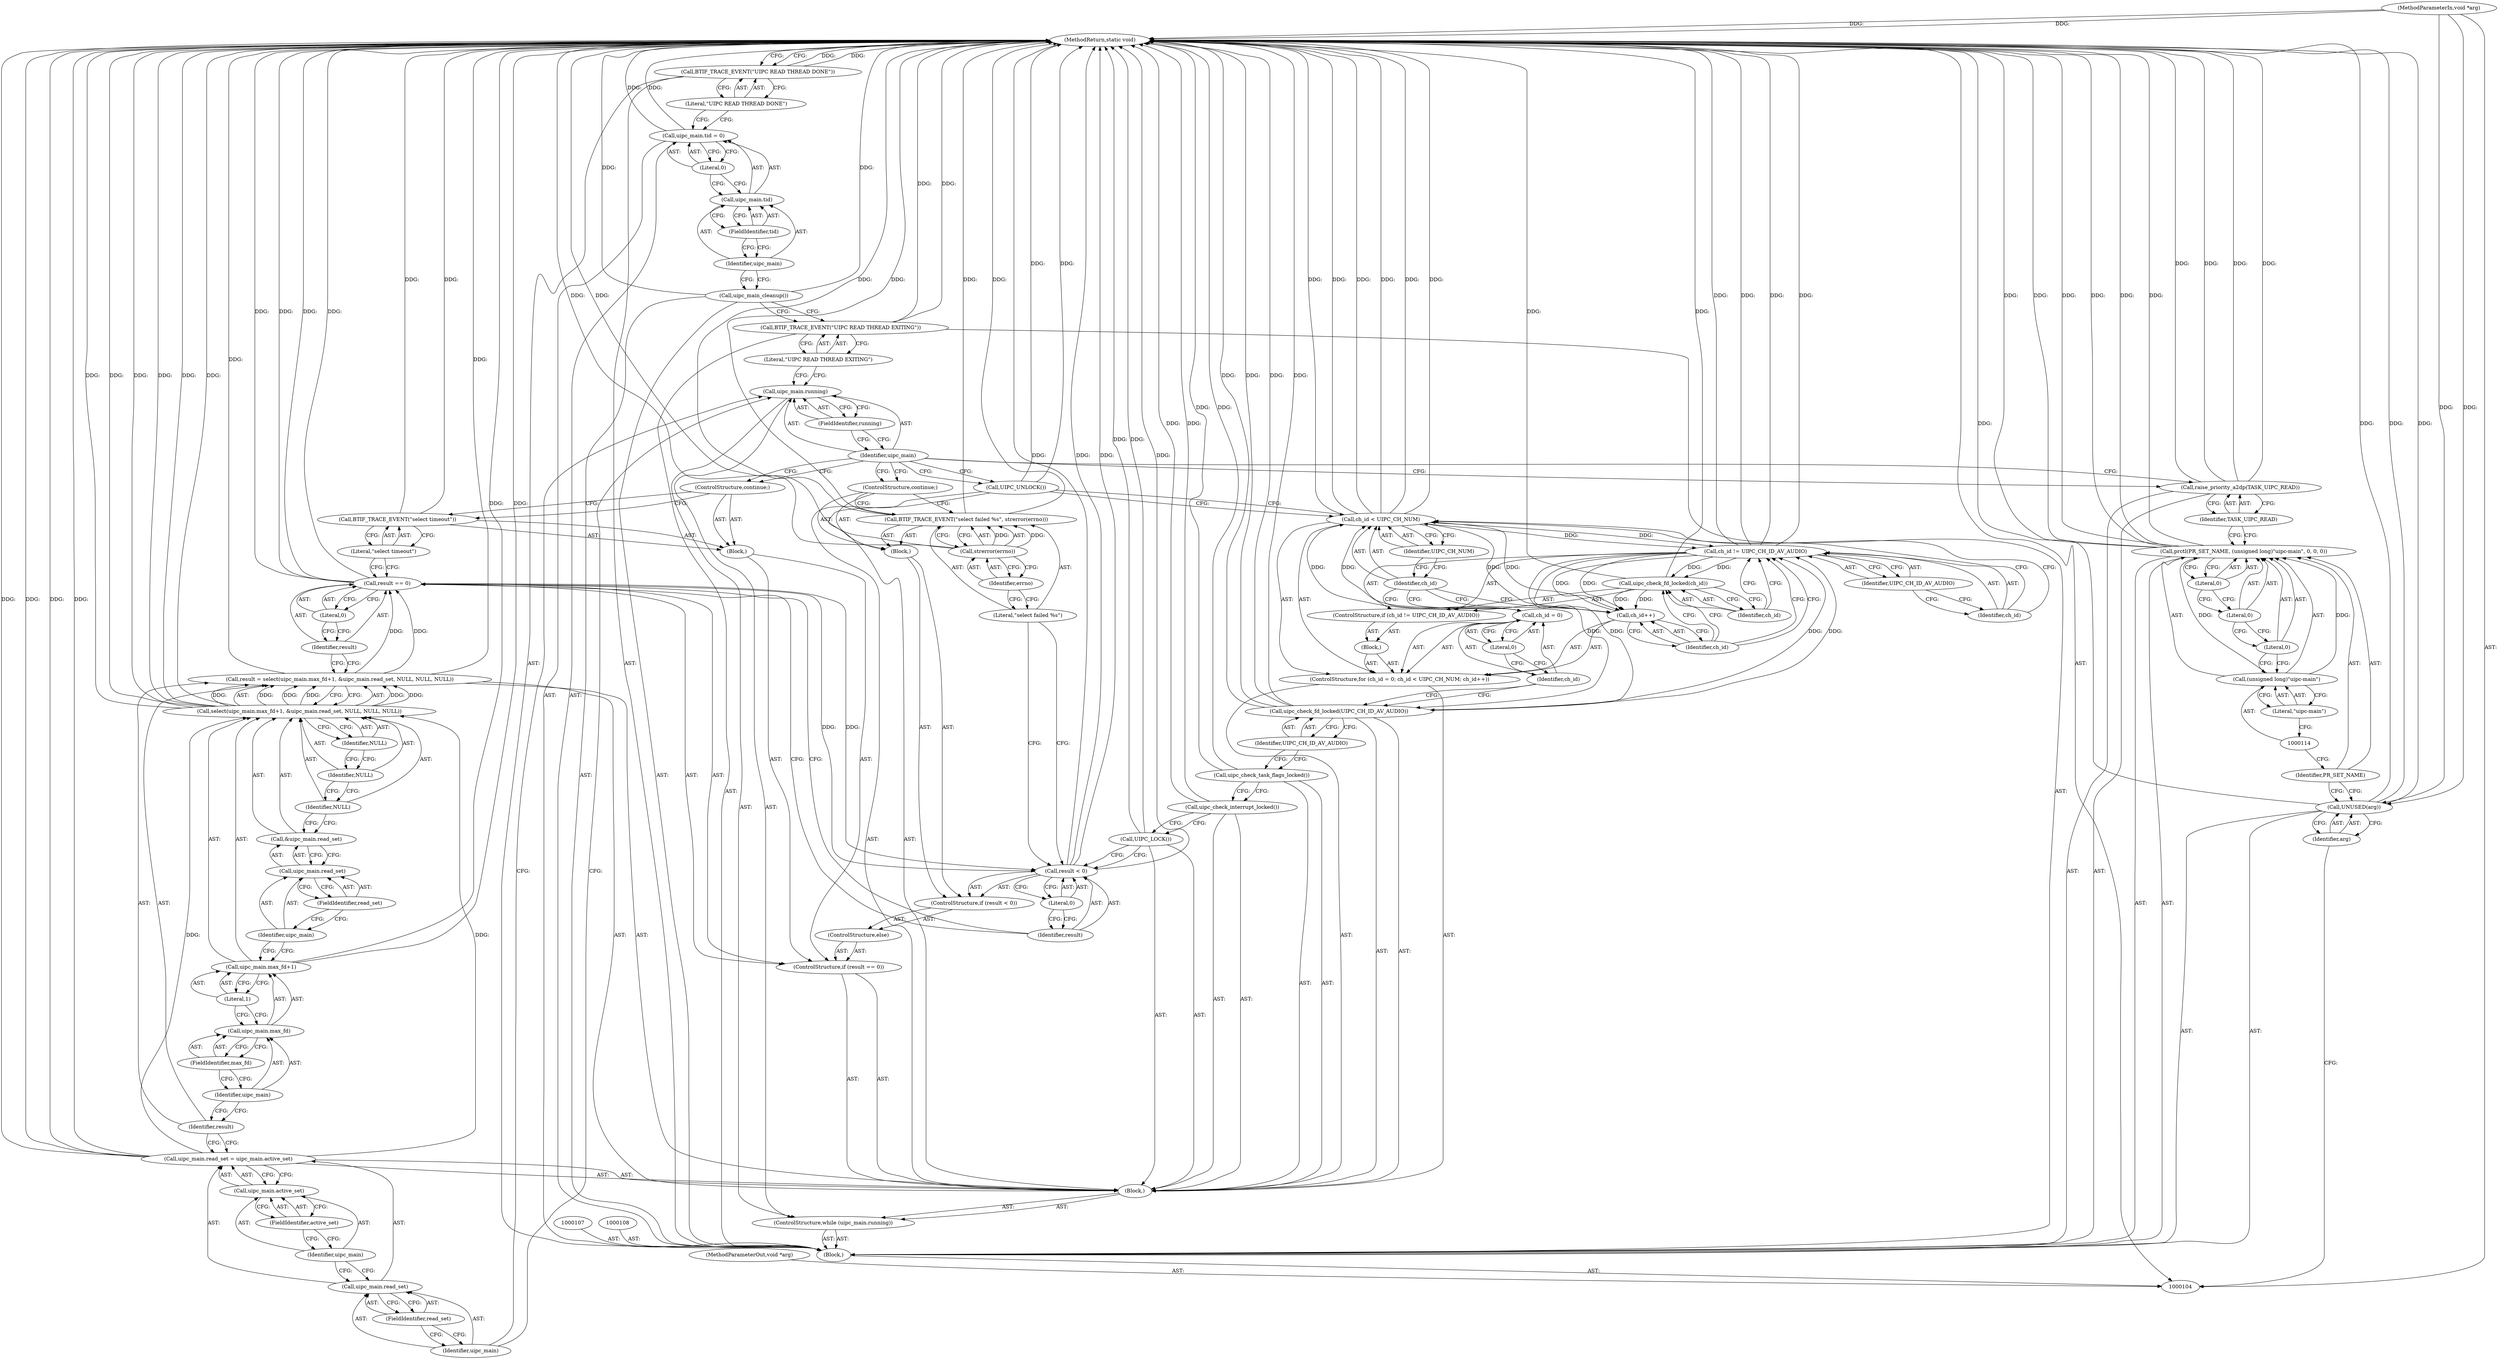 digraph "1_Android_472271b153c5dc53c28beac55480a8d8434b2d5c_75" {
"1000199" [label="(MethodReturn,static void)"];
"1000105" [label="(MethodParameterIn,void *arg)"];
"1000301" [label="(MethodParameterOut,void *arg)"];
"1000121" [label="(ControlStructure,while (uipc_main.running))"];
"1000124" [label="(FieldIdentifier,running)"];
"1000122" [label="(Call,uipc_main.running)"];
"1000123" [label="(Identifier,uipc_main)"];
"1000125" [label="(Block,)"];
"1000129" [label="(FieldIdentifier,read_set)"];
"1000130" [label="(Call,uipc_main.active_set)"];
"1000131" [label="(Identifier,uipc_main)"];
"1000132" [label="(FieldIdentifier,active_set)"];
"1000126" [label="(Call,uipc_main.read_set = uipc_main.active_set)"];
"1000127" [label="(Call,uipc_main.read_set)"];
"1000128" [label="(Identifier,uipc_main)"];
"1000135" [label="(Call,select(uipc_main.max_fd+1, &uipc_main.read_set, NULL, NULL, NULL))"];
"1000136" [label="(Call,uipc_main.max_fd+1)"];
"1000137" [label="(Call,uipc_main.max_fd)"];
"1000138" [label="(Identifier,uipc_main)"];
"1000139" [label="(FieldIdentifier,max_fd)"];
"1000140" [label="(Literal,1)"];
"1000141" [label="(Call,&uipc_main.read_set)"];
"1000142" [label="(Call,uipc_main.read_set)"];
"1000143" [label="(Identifier,uipc_main)"];
"1000144" [label="(FieldIdentifier,read_set)"];
"1000145" [label="(Identifier,NULL)"];
"1000146" [label="(Identifier,NULL)"];
"1000147" [label="(Identifier,NULL)"];
"1000133" [label="(Call,result = select(uipc_main.max_fd+1, &uipc_main.read_set, NULL, NULL, NULL))"];
"1000134" [label="(Identifier,result)"];
"1000149" [label="(Call,result == 0)"];
"1000150" [label="(Identifier,result)"];
"1000151" [label="(Literal,0)"];
"1000148" [label="(ControlStructure,if (result == 0))"];
"1000152" [label="(Block,)"];
"1000106" [label="(Block,)"];
"1000153" [label="(Call,BTIF_TRACE_EVENT(\"select timeout\"))"];
"1000154" [label="(Literal,\"select timeout\")"];
"1000155" [label="(ControlStructure,continue;)"];
"1000156" [label="(ControlStructure,else)"];
"1000158" [label="(Call,result < 0)"];
"1000159" [label="(Identifier,result)"];
"1000160" [label="(Literal,0)"];
"1000157" [label="(ControlStructure,if (result < 0))"];
"1000161" [label="(Block,)"];
"1000162" [label="(Call,BTIF_TRACE_EVENT(\"select failed %s\", strerror(errno)))"];
"1000163" [label="(Literal,\"select failed %s\")"];
"1000164" [label="(Call,strerror(errno))"];
"1000165" [label="(Identifier,errno)"];
"1000166" [label="(ControlStructure,continue;)"];
"1000167" [label="(Call,UIPC_LOCK())"];
"1000168" [label="(Call,uipc_check_interrupt_locked())"];
"1000169" [label="(Call,uipc_check_task_flags_locked())"];
"1000171" [label="(Identifier,UIPC_CH_ID_AV_AUDIO)"];
"1000170" [label="(Call,uipc_check_fd_locked(UIPC_CH_ID_AV_AUDIO))"];
"1000172" [label="(ControlStructure,for (ch_id = 0; ch_id < UIPC_CH_NUM; ch_id++))"];
"1000175" [label="(Literal,0)"];
"1000176" [label="(Call,ch_id < UIPC_CH_NUM)"];
"1000177" [label="(Identifier,ch_id)"];
"1000178" [label="(Identifier,UIPC_CH_NUM)"];
"1000179" [label="(Call,ch_id++)"];
"1000180" [label="(Identifier,ch_id)"];
"1000173" [label="(Call,ch_id = 0)"];
"1000174" [label="(Identifier,ch_id)"];
"1000181" [label="(Block,)"];
"1000182" [label="(ControlStructure,if (ch_id != UIPC_CH_ID_AV_AUDIO))"];
"1000185" [label="(Identifier,UIPC_CH_ID_AV_AUDIO)"];
"1000183" [label="(Call,ch_id != UIPC_CH_ID_AV_AUDIO)"];
"1000184" [label="(Identifier,ch_id)"];
"1000186" [label="(Call,uipc_check_fd_locked(ch_id))"];
"1000187" [label="(Identifier,ch_id)"];
"1000188" [label="(Call,UIPC_UNLOCK())"];
"1000110" [label="(Identifier,arg)"];
"1000109" [label="(Call,UNUSED(arg))"];
"1000190" [label="(Literal,\"UIPC READ THREAD EXITING\")"];
"1000189" [label="(Call,BTIF_TRACE_EVENT(\"UIPC READ THREAD EXITING\"))"];
"1000191" [label="(Call,uipc_main_cleanup())"];
"1000195" [label="(FieldIdentifier,tid)"];
"1000196" [label="(Literal,0)"];
"1000192" [label="(Call,uipc_main.tid = 0)"];
"1000193" [label="(Call,uipc_main.tid)"];
"1000194" [label="(Identifier,uipc_main)"];
"1000198" [label="(Literal,\"UIPC READ THREAD DONE\")"];
"1000197" [label="(Call,BTIF_TRACE_EVENT(\"UIPC READ THREAD DONE\"))"];
"1000112" [label="(Identifier,PR_SET_NAME)"];
"1000113" [label="(Call,(unsigned long)\"uipc-main\")"];
"1000115" [label="(Literal,\"uipc-main\")"];
"1000111" [label="(Call,prctl(PR_SET_NAME, (unsigned long)\"uipc-main\", 0, 0, 0))"];
"1000116" [label="(Literal,0)"];
"1000117" [label="(Literal,0)"];
"1000118" [label="(Literal,0)"];
"1000120" [label="(Identifier,TASK_UIPC_READ)"];
"1000119" [label="(Call,raise_priority_a2dp(TASK_UIPC_READ))"];
"1000199" -> "1000104"  [label="AST: "];
"1000199" -> "1000197"  [label="CFG: "];
"1000183" -> "1000199"  [label="DDG: "];
"1000183" -> "1000199"  [label="DDG: "];
"1000169" -> "1000199"  [label="DDG: "];
"1000105" -> "1000199"  [label="DDG: "];
"1000189" -> "1000199"  [label="DDG: "];
"1000135" -> "1000199"  [label="DDG: "];
"1000135" -> "1000199"  [label="DDG: "];
"1000135" -> "1000199"  [label="DDG: "];
"1000191" -> "1000199"  [label="DDG: "];
"1000197" -> "1000199"  [label="DDG: "];
"1000119" -> "1000199"  [label="DDG: "];
"1000119" -> "1000199"  [label="DDG: "];
"1000164" -> "1000199"  [label="DDG: "];
"1000158" -> "1000199"  [label="DDG: "];
"1000158" -> "1000199"  [label="DDG: "];
"1000188" -> "1000199"  [label="DDG: "];
"1000176" -> "1000199"  [label="DDG: "];
"1000176" -> "1000199"  [label="DDG: "];
"1000176" -> "1000199"  [label="DDG: "];
"1000168" -> "1000199"  [label="DDG: "];
"1000126" -> "1000199"  [label="DDG: "];
"1000126" -> "1000199"  [label="DDG: "];
"1000162" -> "1000199"  [label="DDG: "];
"1000162" -> "1000199"  [label="DDG: "];
"1000186" -> "1000199"  [label="DDG: "];
"1000167" -> "1000199"  [label="DDG: "];
"1000149" -> "1000199"  [label="DDG: "];
"1000149" -> "1000199"  [label="DDG: "];
"1000153" -> "1000199"  [label="DDG: "];
"1000111" -> "1000199"  [label="DDG: "];
"1000111" -> "1000199"  [label="DDG: "];
"1000111" -> "1000199"  [label="DDG: "];
"1000133" -> "1000199"  [label="DDG: "];
"1000192" -> "1000199"  [label="DDG: "];
"1000109" -> "1000199"  [label="DDG: "];
"1000109" -> "1000199"  [label="DDG: "];
"1000170" -> "1000199"  [label="DDG: "];
"1000170" -> "1000199"  [label="DDG: "];
"1000136" -> "1000199"  [label="DDG: "];
"1000105" -> "1000104"  [label="AST: "];
"1000105" -> "1000199"  [label="DDG: "];
"1000105" -> "1000109"  [label="DDG: "];
"1000301" -> "1000104"  [label="AST: "];
"1000121" -> "1000106"  [label="AST: "];
"1000122" -> "1000121"  [label="AST: "];
"1000125" -> "1000121"  [label="AST: "];
"1000124" -> "1000122"  [label="AST: "];
"1000124" -> "1000123"  [label="CFG: "];
"1000122" -> "1000124"  [label="CFG: "];
"1000122" -> "1000121"  [label="AST: "];
"1000122" -> "1000124"  [label="CFG: "];
"1000123" -> "1000122"  [label="AST: "];
"1000124" -> "1000122"  [label="AST: "];
"1000128" -> "1000122"  [label="CFG: "];
"1000190" -> "1000122"  [label="CFG: "];
"1000123" -> "1000122"  [label="AST: "];
"1000123" -> "1000188"  [label="CFG: "];
"1000123" -> "1000155"  [label="CFG: "];
"1000123" -> "1000166"  [label="CFG: "];
"1000123" -> "1000119"  [label="CFG: "];
"1000124" -> "1000123"  [label="CFG: "];
"1000125" -> "1000121"  [label="AST: "];
"1000126" -> "1000125"  [label="AST: "];
"1000133" -> "1000125"  [label="AST: "];
"1000148" -> "1000125"  [label="AST: "];
"1000167" -> "1000125"  [label="AST: "];
"1000168" -> "1000125"  [label="AST: "];
"1000169" -> "1000125"  [label="AST: "];
"1000170" -> "1000125"  [label="AST: "];
"1000172" -> "1000125"  [label="AST: "];
"1000188" -> "1000125"  [label="AST: "];
"1000129" -> "1000127"  [label="AST: "];
"1000129" -> "1000128"  [label="CFG: "];
"1000127" -> "1000129"  [label="CFG: "];
"1000130" -> "1000126"  [label="AST: "];
"1000130" -> "1000132"  [label="CFG: "];
"1000131" -> "1000130"  [label="AST: "];
"1000132" -> "1000130"  [label="AST: "];
"1000126" -> "1000130"  [label="CFG: "];
"1000131" -> "1000130"  [label="AST: "];
"1000131" -> "1000127"  [label="CFG: "];
"1000132" -> "1000131"  [label="CFG: "];
"1000132" -> "1000130"  [label="AST: "];
"1000132" -> "1000131"  [label="CFG: "];
"1000130" -> "1000132"  [label="CFG: "];
"1000126" -> "1000125"  [label="AST: "];
"1000126" -> "1000130"  [label="CFG: "];
"1000127" -> "1000126"  [label="AST: "];
"1000130" -> "1000126"  [label="AST: "];
"1000134" -> "1000126"  [label="CFG: "];
"1000126" -> "1000199"  [label="DDG: "];
"1000126" -> "1000199"  [label="DDG: "];
"1000126" -> "1000135"  [label="DDG: "];
"1000127" -> "1000126"  [label="AST: "];
"1000127" -> "1000129"  [label="CFG: "];
"1000128" -> "1000127"  [label="AST: "];
"1000129" -> "1000127"  [label="AST: "];
"1000131" -> "1000127"  [label="CFG: "];
"1000128" -> "1000127"  [label="AST: "];
"1000128" -> "1000122"  [label="CFG: "];
"1000129" -> "1000128"  [label="CFG: "];
"1000135" -> "1000133"  [label="AST: "];
"1000135" -> "1000147"  [label="CFG: "];
"1000136" -> "1000135"  [label="AST: "];
"1000141" -> "1000135"  [label="AST: "];
"1000145" -> "1000135"  [label="AST: "];
"1000146" -> "1000135"  [label="AST: "];
"1000147" -> "1000135"  [label="AST: "];
"1000133" -> "1000135"  [label="CFG: "];
"1000135" -> "1000199"  [label="DDG: "];
"1000135" -> "1000199"  [label="DDG: "];
"1000135" -> "1000199"  [label="DDG: "];
"1000135" -> "1000133"  [label="DDG: "];
"1000135" -> "1000133"  [label="DDG: "];
"1000135" -> "1000133"  [label="DDG: "];
"1000126" -> "1000135"  [label="DDG: "];
"1000136" -> "1000135"  [label="AST: "];
"1000136" -> "1000140"  [label="CFG: "];
"1000137" -> "1000136"  [label="AST: "];
"1000140" -> "1000136"  [label="AST: "];
"1000143" -> "1000136"  [label="CFG: "];
"1000136" -> "1000199"  [label="DDG: "];
"1000137" -> "1000136"  [label="AST: "];
"1000137" -> "1000139"  [label="CFG: "];
"1000138" -> "1000137"  [label="AST: "];
"1000139" -> "1000137"  [label="AST: "];
"1000140" -> "1000137"  [label="CFG: "];
"1000138" -> "1000137"  [label="AST: "];
"1000138" -> "1000134"  [label="CFG: "];
"1000139" -> "1000138"  [label="CFG: "];
"1000139" -> "1000137"  [label="AST: "];
"1000139" -> "1000138"  [label="CFG: "];
"1000137" -> "1000139"  [label="CFG: "];
"1000140" -> "1000136"  [label="AST: "];
"1000140" -> "1000137"  [label="CFG: "];
"1000136" -> "1000140"  [label="CFG: "];
"1000141" -> "1000135"  [label="AST: "];
"1000141" -> "1000142"  [label="CFG: "];
"1000142" -> "1000141"  [label="AST: "];
"1000145" -> "1000141"  [label="CFG: "];
"1000142" -> "1000141"  [label="AST: "];
"1000142" -> "1000144"  [label="CFG: "];
"1000143" -> "1000142"  [label="AST: "];
"1000144" -> "1000142"  [label="AST: "];
"1000141" -> "1000142"  [label="CFG: "];
"1000143" -> "1000142"  [label="AST: "];
"1000143" -> "1000136"  [label="CFG: "];
"1000144" -> "1000143"  [label="CFG: "];
"1000144" -> "1000142"  [label="AST: "];
"1000144" -> "1000143"  [label="CFG: "];
"1000142" -> "1000144"  [label="CFG: "];
"1000145" -> "1000135"  [label="AST: "];
"1000145" -> "1000141"  [label="CFG: "];
"1000146" -> "1000145"  [label="CFG: "];
"1000146" -> "1000135"  [label="AST: "];
"1000146" -> "1000145"  [label="CFG: "];
"1000147" -> "1000146"  [label="CFG: "];
"1000147" -> "1000135"  [label="AST: "];
"1000147" -> "1000146"  [label="CFG: "];
"1000135" -> "1000147"  [label="CFG: "];
"1000133" -> "1000125"  [label="AST: "];
"1000133" -> "1000135"  [label="CFG: "];
"1000134" -> "1000133"  [label="AST: "];
"1000135" -> "1000133"  [label="AST: "];
"1000150" -> "1000133"  [label="CFG: "];
"1000133" -> "1000199"  [label="DDG: "];
"1000135" -> "1000133"  [label="DDG: "];
"1000135" -> "1000133"  [label="DDG: "];
"1000135" -> "1000133"  [label="DDG: "];
"1000133" -> "1000149"  [label="DDG: "];
"1000134" -> "1000133"  [label="AST: "];
"1000134" -> "1000126"  [label="CFG: "];
"1000138" -> "1000134"  [label="CFG: "];
"1000149" -> "1000148"  [label="AST: "];
"1000149" -> "1000151"  [label="CFG: "];
"1000150" -> "1000149"  [label="AST: "];
"1000151" -> "1000149"  [label="AST: "];
"1000154" -> "1000149"  [label="CFG: "];
"1000159" -> "1000149"  [label="CFG: "];
"1000149" -> "1000199"  [label="DDG: "];
"1000149" -> "1000199"  [label="DDG: "];
"1000133" -> "1000149"  [label="DDG: "];
"1000149" -> "1000158"  [label="DDG: "];
"1000150" -> "1000149"  [label="AST: "];
"1000150" -> "1000133"  [label="CFG: "];
"1000151" -> "1000150"  [label="CFG: "];
"1000151" -> "1000149"  [label="AST: "];
"1000151" -> "1000150"  [label="CFG: "];
"1000149" -> "1000151"  [label="CFG: "];
"1000148" -> "1000125"  [label="AST: "];
"1000149" -> "1000148"  [label="AST: "];
"1000152" -> "1000148"  [label="AST: "];
"1000156" -> "1000148"  [label="AST: "];
"1000152" -> "1000148"  [label="AST: "];
"1000153" -> "1000152"  [label="AST: "];
"1000155" -> "1000152"  [label="AST: "];
"1000106" -> "1000104"  [label="AST: "];
"1000107" -> "1000106"  [label="AST: "];
"1000108" -> "1000106"  [label="AST: "];
"1000109" -> "1000106"  [label="AST: "];
"1000111" -> "1000106"  [label="AST: "];
"1000119" -> "1000106"  [label="AST: "];
"1000121" -> "1000106"  [label="AST: "];
"1000189" -> "1000106"  [label="AST: "];
"1000191" -> "1000106"  [label="AST: "];
"1000192" -> "1000106"  [label="AST: "];
"1000197" -> "1000106"  [label="AST: "];
"1000153" -> "1000152"  [label="AST: "];
"1000153" -> "1000154"  [label="CFG: "];
"1000154" -> "1000153"  [label="AST: "];
"1000155" -> "1000153"  [label="CFG: "];
"1000153" -> "1000199"  [label="DDG: "];
"1000154" -> "1000153"  [label="AST: "];
"1000154" -> "1000149"  [label="CFG: "];
"1000153" -> "1000154"  [label="CFG: "];
"1000155" -> "1000152"  [label="AST: "];
"1000155" -> "1000153"  [label="CFG: "];
"1000123" -> "1000155"  [label="CFG: "];
"1000156" -> "1000148"  [label="AST: "];
"1000157" -> "1000156"  [label="AST: "];
"1000158" -> "1000157"  [label="AST: "];
"1000158" -> "1000160"  [label="CFG: "];
"1000159" -> "1000158"  [label="AST: "];
"1000160" -> "1000158"  [label="AST: "];
"1000163" -> "1000158"  [label="CFG: "];
"1000167" -> "1000158"  [label="CFG: "];
"1000158" -> "1000199"  [label="DDG: "];
"1000158" -> "1000199"  [label="DDG: "];
"1000149" -> "1000158"  [label="DDG: "];
"1000159" -> "1000158"  [label="AST: "];
"1000159" -> "1000149"  [label="CFG: "];
"1000160" -> "1000159"  [label="CFG: "];
"1000160" -> "1000158"  [label="AST: "];
"1000160" -> "1000159"  [label="CFG: "];
"1000158" -> "1000160"  [label="CFG: "];
"1000157" -> "1000156"  [label="AST: "];
"1000158" -> "1000157"  [label="AST: "];
"1000161" -> "1000157"  [label="AST: "];
"1000161" -> "1000157"  [label="AST: "];
"1000162" -> "1000161"  [label="AST: "];
"1000166" -> "1000161"  [label="AST: "];
"1000162" -> "1000161"  [label="AST: "];
"1000162" -> "1000164"  [label="CFG: "];
"1000163" -> "1000162"  [label="AST: "];
"1000164" -> "1000162"  [label="AST: "];
"1000166" -> "1000162"  [label="CFG: "];
"1000162" -> "1000199"  [label="DDG: "];
"1000162" -> "1000199"  [label="DDG: "];
"1000164" -> "1000162"  [label="DDG: "];
"1000163" -> "1000162"  [label="AST: "];
"1000163" -> "1000158"  [label="CFG: "];
"1000165" -> "1000163"  [label="CFG: "];
"1000164" -> "1000162"  [label="AST: "];
"1000164" -> "1000165"  [label="CFG: "];
"1000165" -> "1000164"  [label="AST: "];
"1000162" -> "1000164"  [label="CFG: "];
"1000164" -> "1000199"  [label="DDG: "];
"1000164" -> "1000162"  [label="DDG: "];
"1000165" -> "1000164"  [label="AST: "];
"1000165" -> "1000163"  [label="CFG: "];
"1000164" -> "1000165"  [label="CFG: "];
"1000166" -> "1000161"  [label="AST: "];
"1000166" -> "1000162"  [label="CFG: "];
"1000123" -> "1000166"  [label="CFG: "];
"1000167" -> "1000125"  [label="AST: "];
"1000167" -> "1000158"  [label="CFG: "];
"1000168" -> "1000167"  [label="CFG: "];
"1000167" -> "1000199"  [label="DDG: "];
"1000168" -> "1000125"  [label="AST: "];
"1000168" -> "1000167"  [label="CFG: "];
"1000169" -> "1000168"  [label="CFG: "];
"1000168" -> "1000199"  [label="DDG: "];
"1000169" -> "1000125"  [label="AST: "];
"1000169" -> "1000168"  [label="CFG: "];
"1000171" -> "1000169"  [label="CFG: "];
"1000169" -> "1000199"  [label="DDG: "];
"1000171" -> "1000170"  [label="AST: "];
"1000171" -> "1000169"  [label="CFG: "];
"1000170" -> "1000171"  [label="CFG: "];
"1000170" -> "1000125"  [label="AST: "];
"1000170" -> "1000171"  [label="CFG: "];
"1000171" -> "1000170"  [label="AST: "];
"1000174" -> "1000170"  [label="CFG: "];
"1000170" -> "1000199"  [label="DDG: "];
"1000170" -> "1000199"  [label="DDG: "];
"1000183" -> "1000170"  [label="DDG: "];
"1000170" -> "1000183"  [label="DDG: "];
"1000172" -> "1000125"  [label="AST: "];
"1000173" -> "1000172"  [label="AST: "];
"1000176" -> "1000172"  [label="AST: "];
"1000179" -> "1000172"  [label="AST: "];
"1000181" -> "1000172"  [label="AST: "];
"1000175" -> "1000173"  [label="AST: "];
"1000175" -> "1000174"  [label="CFG: "];
"1000173" -> "1000175"  [label="CFG: "];
"1000176" -> "1000172"  [label="AST: "];
"1000176" -> "1000178"  [label="CFG: "];
"1000177" -> "1000176"  [label="AST: "];
"1000178" -> "1000176"  [label="AST: "];
"1000184" -> "1000176"  [label="CFG: "];
"1000188" -> "1000176"  [label="CFG: "];
"1000176" -> "1000199"  [label="DDG: "];
"1000176" -> "1000199"  [label="DDG: "];
"1000176" -> "1000199"  [label="DDG: "];
"1000179" -> "1000176"  [label="DDG: "];
"1000173" -> "1000176"  [label="DDG: "];
"1000176" -> "1000183"  [label="DDG: "];
"1000177" -> "1000176"  [label="AST: "];
"1000177" -> "1000173"  [label="CFG: "];
"1000177" -> "1000179"  [label="CFG: "];
"1000178" -> "1000177"  [label="CFG: "];
"1000178" -> "1000176"  [label="AST: "];
"1000178" -> "1000177"  [label="CFG: "];
"1000176" -> "1000178"  [label="CFG: "];
"1000179" -> "1000172"  [label="AST: "];
"1000179" -> "1000180"  [label="CFG: "];
"1000180" -> "1000179"  [label="AST: "];
"1000177" -> "1000179"  [label="CFG: "];
"1000179" -> "1000176"  [label="DDG: "];
"1000186" -> "1000179"  [label="DDG: "];
"1000183" -> "1000179"  [label="DDG: "];
"1000180" -> "1000179"  [label="AST: "];
"1000180" -> "1000186"  [label="CFG: "];
"1000180" -> "1000183"  [label="CFG: "];
"1000179" -> "1000180"  [label="CFG: "];
"1000173" -> "1000172"  [label="AST: "];
"1000173" -> "1000175"  [label="CFG: "];
"1000174" -> "1000173"  [label="AST: "];
"1000175" -> "1000173"  [label="AST: "];
"1000177" -> "1000173"  [label="CFG: "];
"1000173" -> "1000176"  [label="DDG: "];
"1000174" -> "1000173"  [label="AST: "];
"1000174" -> "1000170"  [label="CFG: "];
"1000175" -> "1000174"  [label="CFG: "];
"1000181" -> "1000172"  [label="AST: "];
"1000182" -> "1000181"  [label="AST: "];
"1000182" -> "1000181"  [label="AST: "];
"1000183" -> "1000182"  [label="AST: "];
"1000186" -> "1000182"  [label="AST: "];
"1000185" -> "1000183"  [label="AST: "];
"1000185" -> "1000184"  [label="CFG: "];
"1000183" -> "1000185"  [label="CFG: "];
"1000183" -> "1000182"  [label="AST: "];
"1000183" -> "1000185"  [label="CFG: "];
"1000184" -> "1000183"  [label="AST: "];
"1000185" -> "1000183"  [label="AST: "];
"1000187" -> "1000183"  [label="CFG: "];
"1000180" -> "1000183"  [label="CFG: "];
"1000183" -> "1000199"  [label="DDG: "];
"1000183" -> "1000199"  [label="DDG: "];
"1000183" -> "1000170"  [label="DDG: "];
"1000183" -> "1000179"  [label="DDG: "];
"1000176" -> "1000183"  [label="DDG: "];
"1000170" -> "1000183"  [label="DDG: "];
"1000183" -> "1000186"  [label="DDG: "];
"1000184" -> "1000183"  [label="AST: "];
"1000184" -> "1000176"  [label="CFG: "];
"1000185" -> "1000184"  [label="CFG: "];
"1000186" -> "1000182"  [label="AST: "];
"1000186" -> "1000187"  [label="CFG: "];
"1000187" -> "1000186"  [label="AST: "];
"1000180" -> "1000186"  [label="CFG: "];
"1000186" -> "1000199"  [label="DDG: "];
"1000186" -> "1000179"  [label="DDG: "];
"1000183" -> "1000186"  [label="DDG: "];
"1000187" -> "1000186"  [label="AST: "];
"1000187" -> "1000183"  [label="CFG: "];
"1000186" -> "1000187"  [label="CFG: "];
"1000188" -> "1000125"  [label="AST: "];
"1000188" -> "1000176"  [label="CFG: "];
"1000123" -> "1000188"  [label="CFG: "];
"1000188" -> "1000199"  [label="DDG: "];
"1000110" -> "1000109"  [label="AST: "];
"1000110" -> "1000104"  [label="CFG: "];
"1000109" -> "1000110"  [label="CFG: "];
"1000109" -> "1000106"  [label="AST: "];
"1000109" -> "1000110"  [label="CFG: "];
"1000110" -> "1000109"  [label="AST: "];
"1000112" -> "1000109"  [label="CFG: "];
"1000109" -> "1000199"  [label="DDG: "];
"1000109" -> "1000199"  [label="DDG: "];
"1000105" -> "1000109"  [label="DDG: "];
"1000190" -> "1000189"  [label="AST: "];
"1000190" -> "1000122"  [label="CFG: "];
"1000189" -> "1000190"  [label="CFG: "];
"1000189" -> "1000106"  [label="AST: "];
"1000189" -> "1000190"  [label="CFG: "];
"1000190" -> "1000189"  [label="AST: "];
"1000191" -> "1000189"  [label="CFG: "];
"1000189" -> "1000199"  [label="DDG: "];
"1000191" -> "1000106"  [label="AST: "];
"1000191" -> "1000189"  [label="CFG: "];
"1000194" -> "1000191"  [label="CFG: "];
"1000191" -> "1000199"  [label="DDG: "];
"1000195" -> "1000193"  [label="AST: "];
"1000195" -> "1000194"  [label="CFG: "];
"1000193" -> "1000195"  [label="CFG: "];
"1000196" -> "1000192"  [label="AST: "];
"1000196" -> "1000193"  [label="CFG: "];
"1000192" -> "1000196"  [label="CFG: "];
"1000192" -> "1000106"  [label="AST: "];
"1000192" -> "1000196"  [label="CFG: "];
"1000193" -> "1000192"  [label="AST: "];
"1000196" -> "1000192"  [label="AST: "];
"1000198" -> "1000192"  [label="CFG: "];
"1000192" -> "1000199"  [label="DDG: "];
"1000193" -> "1000192"  [label="AST: "];
"1000193" -> "1000195"  [label="CFG: "];
"1000194" -> "1000193"  [label="AST: "];
"1000195" -> "1000193"  [label="AST: "];
"1000196" -> "1000193"  [label="CFG: "];
"1000194" -> "1000193"  [label="AST: "];
"1000194" -> "1000191"  [label="CFG: "];
"1000195" -> "1000194"  [label="CFG: "];
"1000198" -> "1000197"  [label="AST: "];
"1000198" -> "1000192"  [label="CFG: "];
"1000197" -> "1000198"  [label="CFG: "];
"1000197" -> "1000106"  [label="AST: "];
"1000197" -> "1000198"  [label="CFG: "];
"1000198" -> "1000197"  [label="AST: "];
"1000199" -> "1000197"  [label="CFG: "];
"1000197" -> "1000199"  [label="DDG: "];
"1000112" -> "1000111"  [label="AST: "];
"1000112" -> "1000109"  [label="CFG: "];
"1000114" -> "1000112"  [label="CFG: "];
"1000113" -> "1000111"  [label="AST: "];
"1000113" -> "1000115"  [label="CFG: "];
"1000114" -> "1000113"  [label="AST: "];
"1000115" -> "1000113"  [label="AST: "];
"1000116" -> "1000113"  [label="CFG: "];
"1000113" -> "1000111"  [label="DDG: "];
"1000115" -> "1000113"  [label="AST: "];
"1000115" -> "1000114"  [label="CFG: "];
"1000113" -> "1000115"  [label="CFG: "];
"1000111" -> "1000106"  [label="AST: "];
"1000111" -> "1000118"  [label="CFG: "];
"1000112" -> "1000111"  [label="AST: "];
"1000113" -> "1000111"  [label="AST: "];
"1000116" -> "1000111"  [label="AST: "];
"1000117" -> "1000111"  [label="AST: "];
"1000118" -> "1000111"  [label="AST: "];
"1000120" -> "1000111"  [label="CFG: "];
"1000111" -> "1000199"  [label="DDG: "];
"1000111" -> "1000199"  [label="DDG: "];
"1000111" -> "1000199"  [label="DDG: "];
"1000113" -> "1000111"  [label="DDG: "];
"1000116" -> "1000111"  [label="AST: "];
"1000116" -> "1000113"  [label="CFG: "];
"1000117" -> "1000116"  [label="CFG: "];
"1000117" -> "1000111"  [label="AST: "];
"1000117" -> "1000116"  [label="CFG: "];
"1000118" -> "1000117"  [label="CFG: "];
"1000118" -> "1000111"  [label="AST: "];
"1000118" -> "1000117"  [label="CFG: "];
"1000111" -> "1000118"  [label="CFG: "];
"1000120" -> "1000119"  [label="AST: "];
"1000120" -> "1000111"  [label="CFG: "];
"1000119" -> "1000120"  [label="CFG: "];
"1000119" -> "1000106"  [label="AST: "];
"1000119" -> "1000120"  [label="CFG: "];
"1000120" -> "1000119"  [label="AST: "];
"1000123" -> "1000119"  [label="CFG: "];
"1000119" -> "1000199"  [label="DDG: "];
"1000119" -> "1000199"  [label="DDG: "];
}
